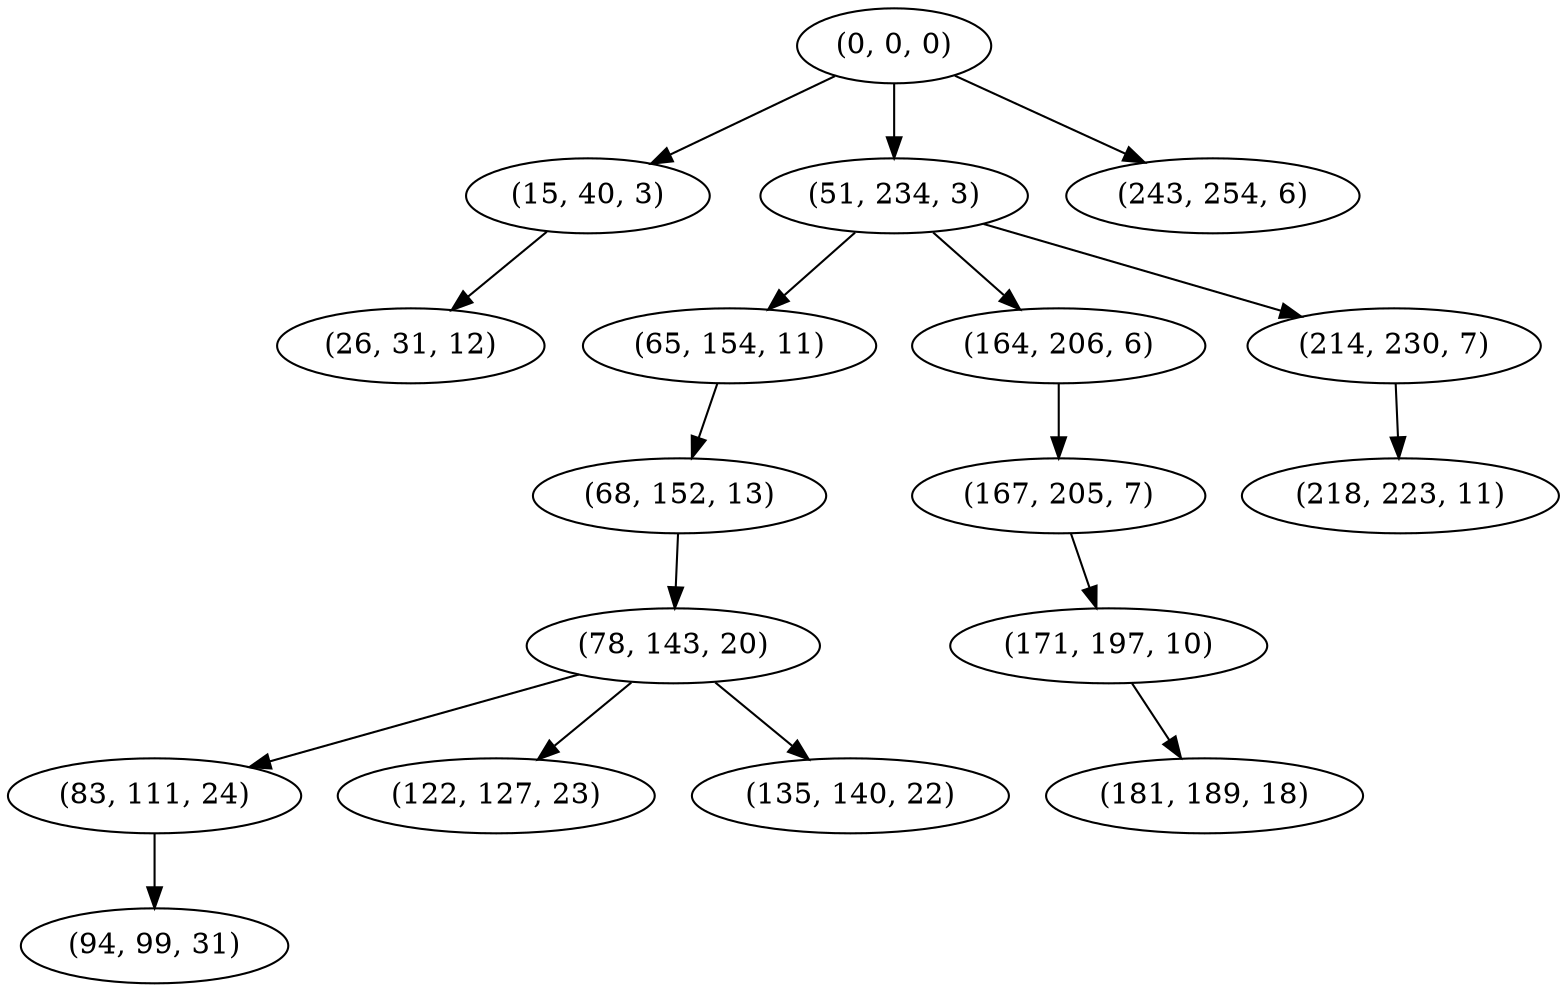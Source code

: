 digraph tree {
    "(0, 0, 0)";
    "(15, 40, 3)";
    "(26, 31, 12)";
    "(51, 234, 3)";
    "(65, 154, 11)";
    "(68, 152, 13)";
    "(78, 143, 20)";
    "(83, 111, 24)";
    "(94, 99, 31)";
    "(122, 127, 23)";
    "(135, 140, 22)";
    "(164, 206, 6)";
    "(167, 205, 7)";
    "(171, 197, 10)";
    "(181, 189, 18)";
    "(214, 230, 7)";
    "(218, 223, 11)";
    "(243, 254, 6)";
    "(0, 0, 0)" -> "(15, 40, 3)";
    "(0, 0, 0)" -> "(51, 234, 3)";
    "(0, 0, 0)" -> "(243, 254, 6)";
    "(15, 40, 3)" -> "(26, 31, 12)";
    "(51, 234, 3)" -> "(65, 154, 11)";
    "(51, 234, 3)" -> "(164, 206, 6)";
    "(51, 234, 3)" -> "(214, 230, 7)";
    "(65, 154, 11)" -> "(68, 152, 13)";
    "(68, 152, 13)" -> "(78, 143, 20)";
    "(78, 143, 20)" -> "(83, 111, 24)";
    "(78, 143, 20)" -> "(122, 127, 23)";
    "(78, 143, 20)" -> "(135, 140, 22)";
    "(83, 111, 24)" -> "(94, 99, 31)";
    "(164, 206, 6)" -> "(167, 205, 7)";
    "(167, 205, 7)" -> "(171, 197, 10)";
    "(171, 197, 10)" -> "(181, 189, 18)";
    "(214, 230, 7)" -> "(218, 223, 11)";
}
